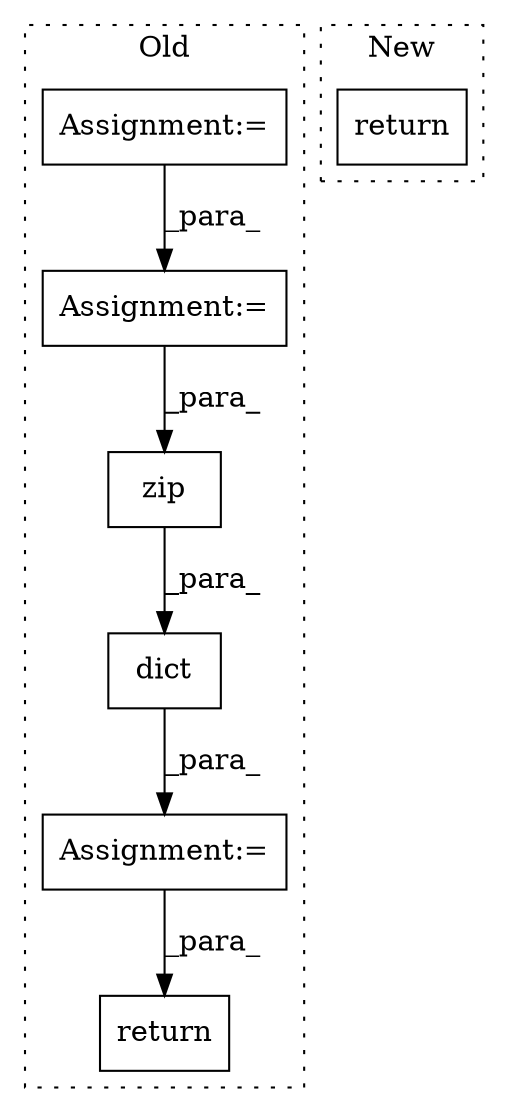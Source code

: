 digraph G {
subgraph cluster0 {
1 [label="zip" a="32" s="1740,1767" l="4,1" shape="box"];
3 [label="Assignment:=" a="7" s="1734" l="1" shape="box"];
4 [label="Assignment:=" a="7" s="1678" l="1" shape="box"];
5 [label="dict" a="32" s="1735,1768" l="5,1" shape="box"];
6 [label="Assignment:=" a="7" s="1505" l="1" shape="box"];
7 [label="return" a="41" s="1775" l="7" shape="box"];
label = "Old";
style="dotted";
}
subgraph cluster1 {
2 [label="return" a="41" s="1255" l="7" shape="box"];
label = "New";
style="dotted";
}
1 -> 5 [label="_para_"];
3 -> 7 [label="_para_"];
4 -> 1 [label="_para_"];
5 -> 3 [label="_para_"];
6 -> 4 [label="_para_"];
}